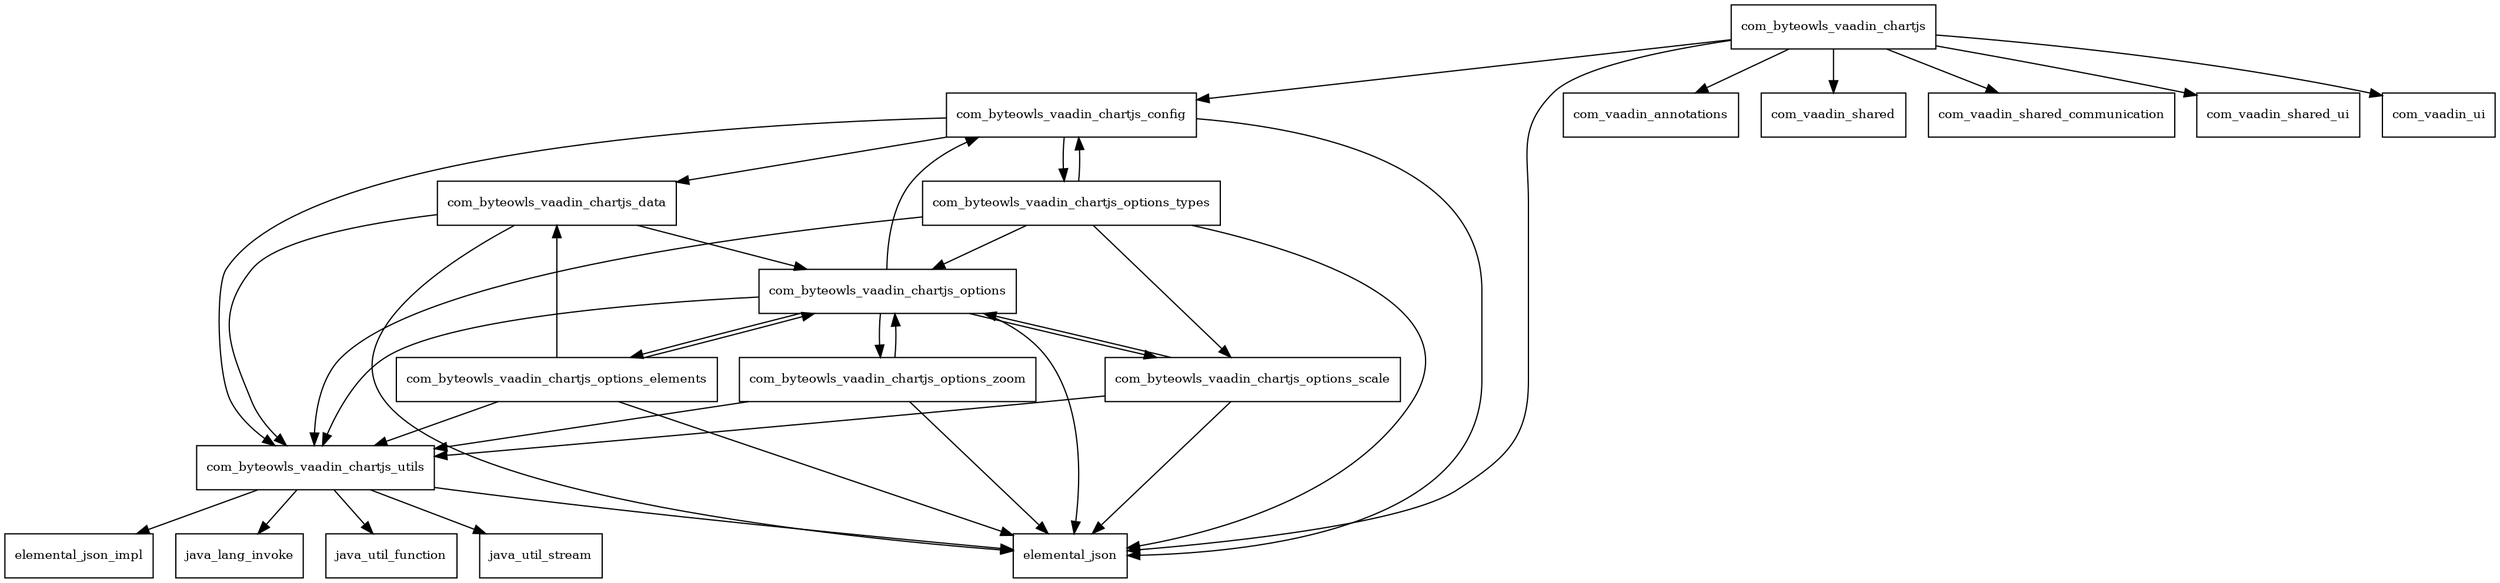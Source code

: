 digraph vaadin_chartjs_1_1_1_package_dependencies {
  node [shape = box, fontsize=10.0];
  com_byteowls_vaadin_chartjs -> com_byteowls_vaadin_chartjs_config;
  com_byteowls_vaadin_chartjs -> com_vaadin_annotations;
  com_byteowls_vaadin_chartjs -> com_vaadin_shared;
  com_byteowls_vaadin_chartjs -> com_vaadin_shared_communication;
  com_byteowls_vaadin_chartjs -> com_vaadin_shared_ui;
  com_byteowls_vaadin_chartjs -> com_vaadin_ui;
  com_byteowls_vaadin_chartjs -> elemental_json;
  com_byteowls_vaadin_chartjs_config -> com_byteowls_vaadin_chartjs_data;
  com_byteowls_vaadin_chartjs_config -> com_byteowls_vaadin_chartjs_options_types;
  com_byteowls_vaadin_chartjs_config -> com_byteowls_vaadin_chartjs_utils;
  com_byteowls_vaadin_chartjs_config -> elemental_json;
  com_byteowls_vaadin_chartjs_data -> com_byteowls_vaadin_chartjs_options;
  com_byteowls_vaadin_chartjs_data -> com_byteowls_vaadin_chartjs_utils;
  com_byteowls_vaadin_chartjs_data -> elemental_json;
  com_byteowls_vaadin_chartjs_options -> com_byteowls_vaadin_chartjs_config;
  com_byteowls_vaadin_chartjs_options -> com_byteowls_vaadin_chartjs_options_elements;
  com_byteowls_vaadin_chartjs_options -> com_byteowls_vaadin_chartjs_options_scale;
  com_byteowls_vaadin_chartjs_options -> com_byteowls_vaadin_chartjs_options_zoom;
  com_byteowls_vaadin_chartjs_options -> com_byteowls_vaadin_chartjs_utils;
  com_byteowls_vaadin_chartjs_options -> elemental_json;
  com_byteowls_vaadin_chartjs_options_elements -> com_byteowls_vaadin_chartjs_data;
  com_byteowls_vaadin_chartjs_options_elements -> com_byteowls_vaadin_chartjs_options;
  com_byteowls_vaadin_chartjs_options_elements -> com_byteowls_vaadin_chartjs_utils;
  com_byteowls_vaadin_chartjs_options_elements -> elemental_json;
  com_byteowls_vaadin_chartjs_options_scale -> com_byteowls_vaadin_chartjs_options;
  com_byteowls_vaadin_chartjs_options_scale -> com_byteowls_vaadin_chartjs_utils;
  com_byteowls_vaadin_chartjs_options_scale -> elemental_json;
  com_byteowls_vaadin_chartjs_options_types -> com_byteowls_vaadin_chartjs_config;
  com_byteowls_vaadin_chartjs_options_types -> com_byteowls_vaadin_chartjs_options;
  com_byteowls_vaadin_chartjs_options_types -> com_byteowls_vaadin_chartjs_options_scale;
  com_byteowls_vaadin_chartjs_options_types -> com_byteowls_vaadin_chartjs_utils;
  com_byteowls_vaadin_chartjs_options_types -> elemental_json;
  com_byteowls_vaadin_chartjs_options_zoom -> com_byteowls_vaadin_chartjs_options;
  com_byteowls_vaadin_chartjs_options_zoom -> com_byteowls_vaadin_chartjs_utils;
  com_byteowls_vaadin_chartjs_options_zoom -> elemental_json;
  com_byteowls_vaadin_chartjs_utils -> elemental_json;
  com_byteowls_vaadin_chartjs_utils -> elemental_json_impl;
  com_byteowls_vaadin_chartjs_utils -> java_lang_invoke;
  com_byteowls_vaadin_chartjs_utils -> java_util_function;
  com_byteowls_vaadin_chartjs_utils -> java_util_stream;
}
